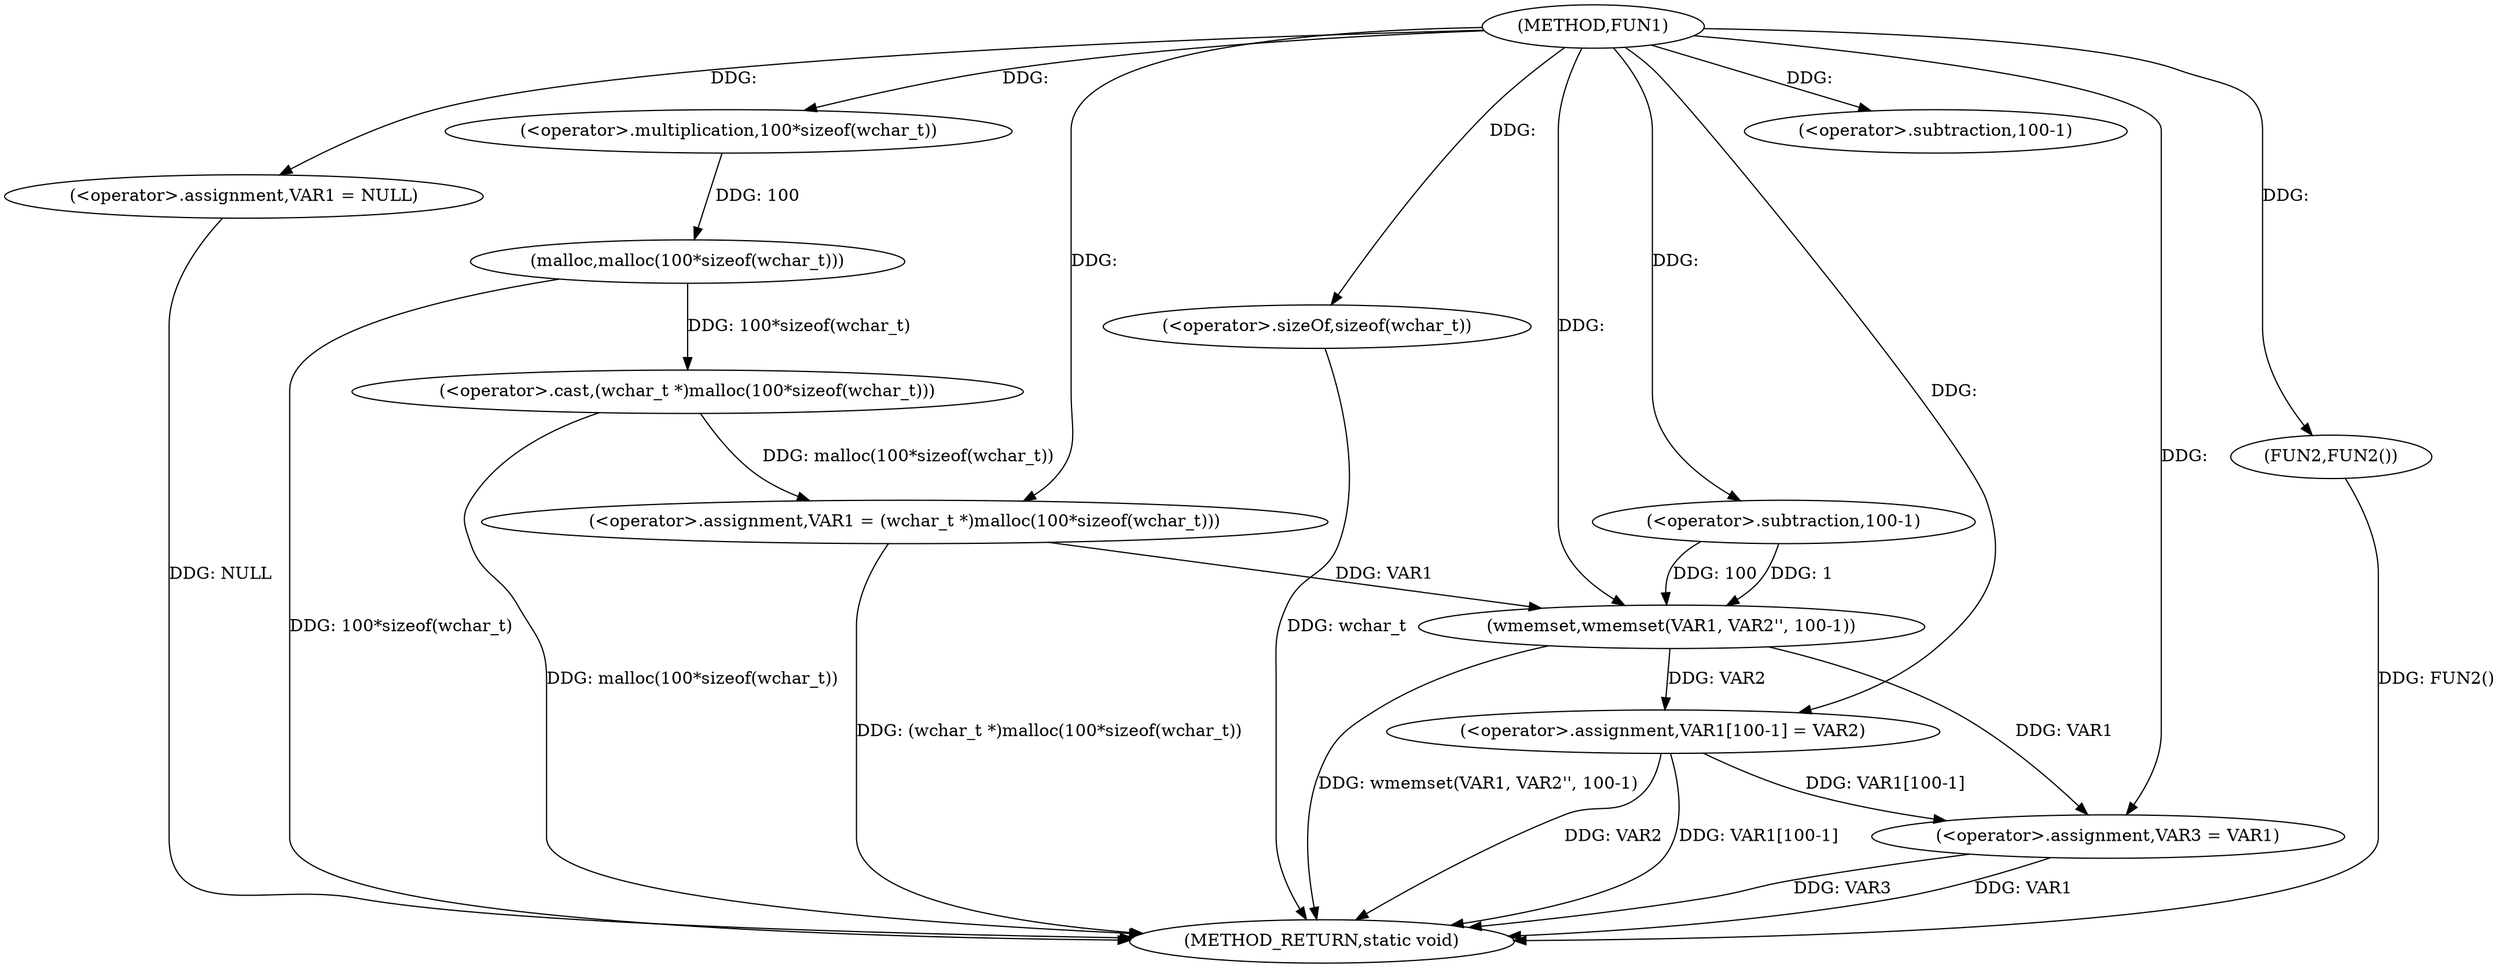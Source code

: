 digraph FUN1 {  
"1000100" [label = "(METHOD,FUN1)" ]
"1000132" [label = "(METHOD_RETURN,static void)" ]
"1000103" [label = "(<operator>.assignment,VAR1 = NULL)" ]
"1000106" [label = "(<operator>.assignment,VAR1 = (wchar_t *)malloc(100*sizeof(wchar_t)))" ]
"1000108" [label = "(<operator>.cast,(wchar_t *)malloc(100*sizeof(wchar_t)))" ]
"1000110" [label = "(malloc,malloc(100*sizeof(wchar_t)))" ]
"1000111" [label = "(<operator>.multiplication,100*sizeof(wchar_t))" ]
"1000113" [label = "(<operator>.sizeOf,sizeof(wchar_t))" ]
"1000115" [label = "(wmemset,wmemset(VAR1, VAR2'', 100-1))" ]
"1000118" [label = "(<operator>.subtraction,100-1)" ]
"1000121" [label = "(<operator>.assignment,VAR1[100-1] = VAR2)" ]
"1000124" [label = "(<operator>.subtraction,100-1)" ]
"1000128" [label = "(<operator>.assignment,VAR3 = VAR1)" ]
"1000131" [label = "(FUN2,FUN2())" ]
  "1000128" -> "1000132"  [ label = "DDG: VAR1"] 
  "1000106" -> "1000132"  [ label = "DDG: (wchar_t *)malloc(100*sizeof(wchar_t))"] 
  "1000103" -> "1000132"  [ label = "DDG: NULL"] 
  "1000113" -> "1000132"  [ label = "DDG: wchar_t"] 
  "1000121" -> "1000132"  [ label = "DDG: VAR2"] 
  "1000121" -> "1000132"  [ label = "DDG: VAR1[100-1]"] 
  "1000110" -> "1000132"  [ label = "DDG: 100*sizeof(wchar_t)"] 
  "1000128" -> "1000132"  [ label = "DDG: VAR3"] 
  "1000115" -> "1000132"  [ label = "DDG: wmemset(VAR1, VAR2'', 100-1)"] 
  "1000108" -> "1000132"  [ label = "DDG: malloc(100*sizeof(wchar_t))"] 
  "1000131" -> "1000132"  [ label = "DDG: FUN2()"] 
  "1000100" -> "1000103"  [ label = "DDG: "] 
  "1000108" -> "1000106"  [ label = "DDG: malloc(100*sizeof(wchar_t))"] 
  "1000100" -> "1000106"  [ label = "DDG: "] 
  "1000110" -> "1000108"  [ label = "DDG: 100*sizeof(wchar_t)"] 
  "1000111" -> "1000110"  [ label = "DDG: 100"] 
  "1000100" -> "1000111"  [ label = "DDG: "] 
  "1000100" -> "1000113"  [ label = "DDG: "] 
  "1000106" -> "1000115"  [ label = "DDG: VAR1"] 
  "1000100" -> "1000115"  [ label = "DDG: "] 
  "1000118" -> "1000115"  [ label = "DDG: 100"] 
  "1000118" -> "1000115"  [ label = "DDG: 1"] 
  "1000100" -> "1000118"  [ label = "DDG: "] 
  "1000115" -> "1000121"  [ label = "DDG: VAR2"] 
  "1000100" -> "1000121"  [ label = "DDG: "] 
  "1000100" -> "1000124"  [ label = "DDG: "] 
  "1000121" -> "1000128"  [ label = "DDG: VAR1[100-1]"] 
  "1000115" -> "1000128"  [ label = "DDG: VAR1"] 
  "1000100" -> "1000128"  [ label = "DDG: "] 
  "1000100" -> "1000131"  [ label = "DDG: "] 
}
